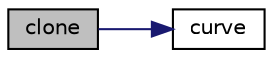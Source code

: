 digraph "clone"
{
  bgcolor="transparent";
  edge [fontname="Helvetica",fontsize="10",labelfontname="Helvetica",labelfontsize="10"];
  node [fontname="Helvetica",fontsize="10",shape=record];
  rankdir="LR";
  Node1 [label="clone",height=0.2,width=0.4,color="black", fillcolor="grey75", style="filled", fontcolor="black"];
  Node1 -> Node2 [color="midnightblue",fontsize="10",style="solid",fontname="Helvetica"];
  Node2 [label="curve",height=0.2,width=0.4,color="black",URL="$a00447.html#af9cdeca9f45838e22c3f42e1d9a4c042",tooltip="Construct as interpolation of an existing curve. "];
}
